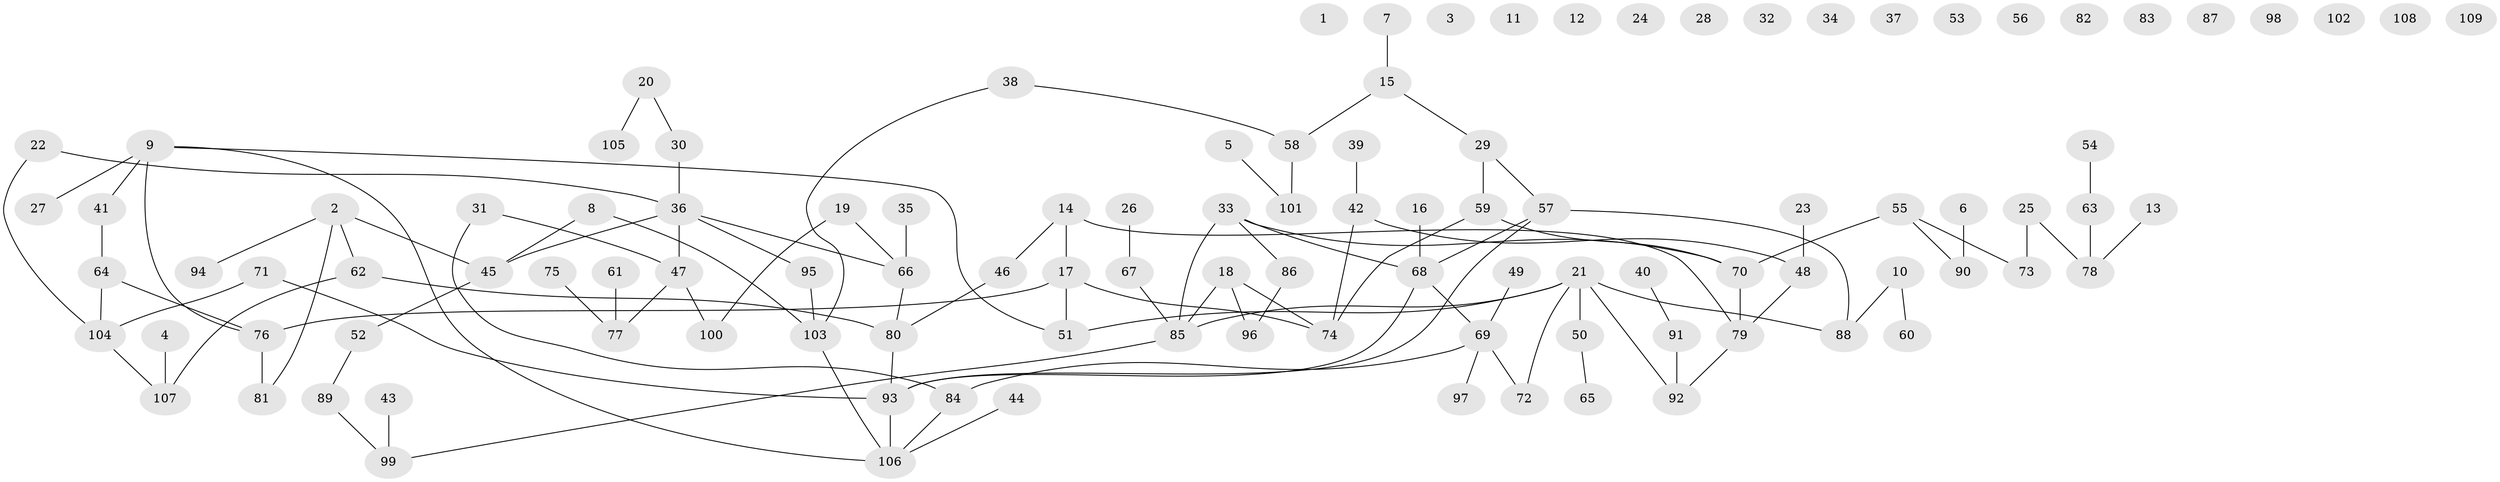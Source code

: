// coarse degree distribution, {0: 0.27692307692307694, 1: 0.18461538461538463, 2: 0.3076923076923077, 7: 0.015384615384615385, 4: 0.12307692307692308, 5: 0.015384615384615385, 9: 0.015384615384615385, 8: 0.03076923076923077, 3: 0.015384615384615385, 6: 0.015384615384615385}
// Generated by graph-tools (version 1.1) at 2025/42/03/04/25 21:42:20]
// undirected, 109 vertices, 116 edges
graph export_dot {
graph [start="1"]
  node [color=gray90,style=filled];
  1;
  2;
  3;
  4;
  5;
  6;
  7;
  8;
  9;
  10;
  11;
  12;
  13;
  14;
  15;
  16;
  17;
  18;
  19;
  20;
  21;
  22;
  23;
  24;
  25;
  26;
  27;
  28;
  29;
  30;
  31;
  32;
  33;
  34;
  35;
  36;
  37;
  38;
  39;
  40;
  41;
  42;
  43;
  44;
  45;
  46;
  47;
  48;
  49;
  50;
  51;
  52;
  53;
  54;
  55;
  56;
  57;
  58;
  59;
  60;
  61;
  62;
  63;
  64;
  65;
  66;
  67;
  68;
  69;
  70;
  71;
  72;
  73;
  74;
  75;
  76;
  77;
  78;
  79;
  80;
  81;
  82;
  83;
  84;
  85;
  86;
  87;
  88;
  89;
  90;
  91;
  92;
  93;
  94;
  95;
  96;
  97;
  98;
  99;
  100;
  101;
  102;
  103;
  104;
  105;
  106;
  107;
  108;
  109;
  2 -- 45;
  2 -- 62;
  2 -- 81;
  2 -- 94;
  4 -- 107;
  5 -- 101;
  6 -- 90;
  7 -- 15;
  8 -- 45;
  8 -- 103;
  9 -- 27;
  9 -- 41;
  9 -- 51;
  9 -- 76;
  9 -- 106;
  10 -- 60;
  10 -- 88;
  13 -- 78;
  14 -- 17;
  14 -- 46;
  14 -- 79;
  15 -- 29;
  15 -- 58;
  16 -- 68;
  17 -- 51;
  17 -- 74;
  17 -- 76;
  18 -- 74;
  18 -- 85;
  18 -- 96;
  19 -- 66;
  19 -- 100;
  20 -- 30;
  20 -- 105;
  21 -- 50;
  21 -- 51;
  21 -- 72;
  21 -- 85;
  21 -- 88;
  21 -- 92;
  22 -- 36;
  22 -- 104;
  23 -- 48;
  25 -- 73;
  25 -- 78;
  26 -- 67;
  29 -- 57;
  29 -- 59;
  30 -- 36;
  31 -- 47;
  31 -- 84;
  33 -- 68;
  33 -- 70;
  33 -- 85;
  33 -- 86;
  35 -- 66;
  36 -- 45;
  36 -- 47;
  36 -- 66;
  36 -- 95;
  38 -- 58;
  38 -- 103;
  39 -- 42;
  40 -- 91;
  41 -- 64;
  42 -- 48;
  42 -- 74;
  43 -- 99;
  44 -- 106;
  45 -- 52;
  46 -- 80;
  47 -- 77;
  47 -- 100;
  48 -- 79;
  49 -- 69;
  50 -- 65;
  52 -- 89;
  54 -- 63;
  55 -- 70;
  55 -- 73;
  55 -- 90;
  57 -- 68;
  57 -- 88;
  57 -- 93;
  58 -- 101;
  59 -- 70;
  59 -- 74;
  61 -- 77;
  62 -- 80;
  62 -- 107;
  63 -- 78;
  64 -- 76;
  64 -- 104;
  66 -- 80;
  67 -- 85;
  68 -- 69;
  68 -- 93;
  69 -- 72;
  69 -- 84;
  69 -- 97;
  70 -- 79;
  71 -- 93;
  71 -- 104;
  75 -- 77;
  76 -- 81;
  79 -- 92;
  80 -- 93;
  84 -- 106;
  85 -- 99;
  86 -- 96;
  89 -- 99;
  91 -- 92;
  93 -- 106;
  95 -- 103;
  103 -- 106;
  104 -- 107;
}
